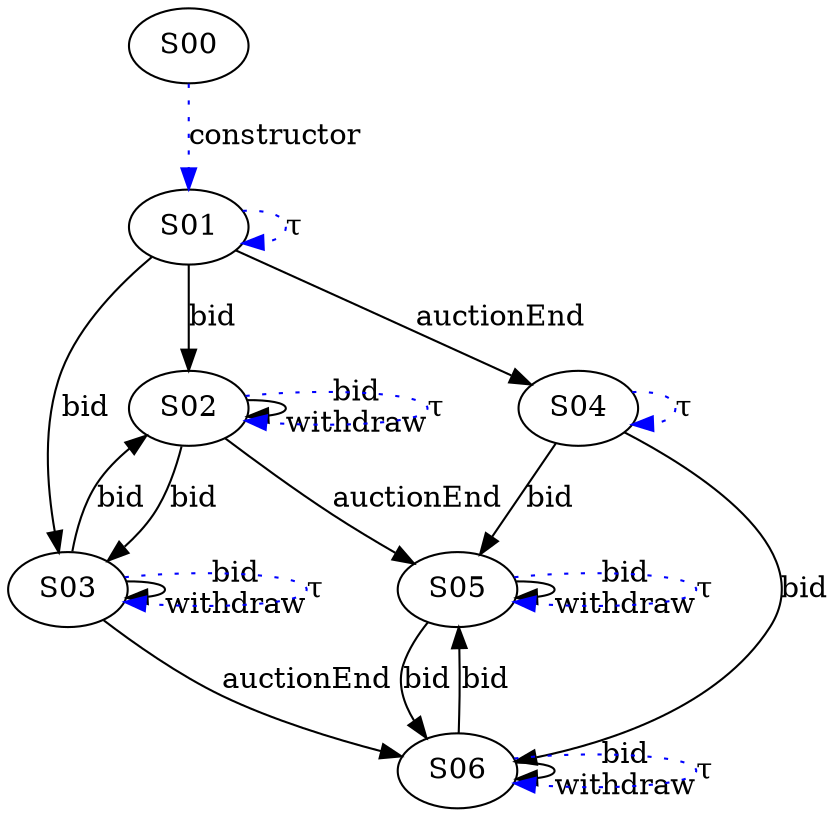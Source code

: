 digraph {



S00->S01 [label="constructor", style="dotted", color="blue"]
S02->S05 [label="auctionEnd", style="", color="black"]
S02->S02 [label="bid\nwithdraw", style="", color="black"]
S02->S03 [label="bid", style="", color="black"]
S02->S02 [label="τ", style="dotted", color="blue"]
S01->S04 [label="auctionEnd", style="", color="black"]
S01->S01 [label="τ", style="dotted", color="blue"]
S01->S02 [label="bid", style="", color="black"]
S01->S03 [label="bid", style="", color="black"]
S04->S04 [label="τ", style="dotted", color="blue"]
S04->S05 [label="bid", style="", color="black"]
S04->S06 [label="bid", style="", color="black"]
S03->S06 [label="auctionEnd", style="", color="black"]
S03->S03 [label="bid\nwithdraw", style="", color="black"]
S03->S03 [label="τ", style="dotted", color="blue"]
S03->S02 [label="bid", style="", color="black"]
S06->S06 [label="bid\nwithdraw", style="", color="black"]
S06->S05 [label="bid", style="", color="black"]
S06->S06 [label="τ", style="dotted", color="blue"]
S05->S05 [label="bid\nwithdraw", style="", color="black"]
S05->S06 [label="bid", style="", color="black"]
S05->S05 [label="τ", style="dotted", color="blue"]
}